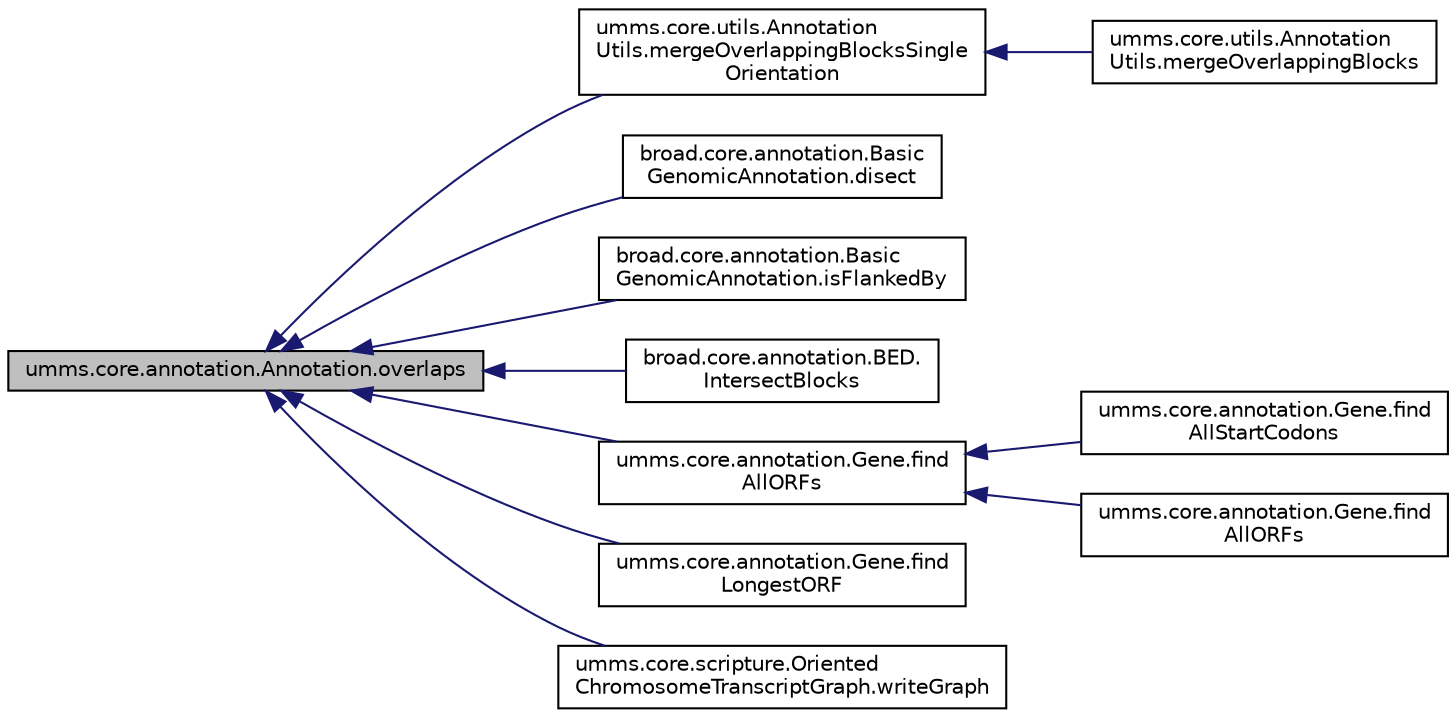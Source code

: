 digraph "umms.core.annotation.Annotation.overlaps"
{
  edge [fontname="Helvetica",fontsize="10",labelfontname="Helvetica",labelfontsize="10"];
  node [fontname="Helvetica",fontsize="10",shape=record];
  rankdir="LR";
  Node1 [label="umms.core.annotation.Annotation.overlaps",height=0.2,width=0.4,color="black", fillcolor="grey75", style="filled" fontcolor="black"];
  Node1 -> Node2 [dir="back",color="midnightblue",fontsize="10",style="solid"];
  Node2 [label="umms.core.utils.Annotation\lUtils.mergeOverlappingBlocksSingle\lOrientation",height=0.2,width=0.4,color="black", fillcolor="white", style="filled",URL="$classumms_1_1core_1_1utils_1_1_annotation_utils.html#a73c090856164c0c8917b1dad326e515f"];
  Node2 -> Node3 [dir="back",color="midnightblue",fontsize="10",style="solid"];
  Node3 [label="umms.core.utils.Annotation\lUtils.mergeOverlappingBlocks",height=0.2,width=0.4,color="black", fillcolor="white", style="filled",URL="$classumms_1_1core_1_1utils_1_1_annotation_utils.html#afa2cbf048459a0670cccff99e9140b6e"];
  Node1 -> Node4 [dir="back",color="midnightblue",fontsize="10",style="solid"];
  Node4 [label="broad.core.annotation.Basic\lGenomicAnnotation.disect",height=0.2,width=0.4,color="black", fillcolor="white", style="filled",URL="$classbroad_1_1core_1_1annotation_1_1_basic_genomic_annotation.html#a84d5b1f3fb2649e5ea53442edebd65b3"];
  Node1 -> Node5 [dir="back",color="midnightblue",fontsize="10",style="solid"];
  Node5 [label="broad.core.annotation.Basic\lGenomicAnnotation.isFlankedBy",height=0.2,width=0.4,color="black", fillcolor="white", style="filled",URL="$classbroad_1_1core_1_1annotation_1_1_basic_genomic_annotation.html#a2b03867be090a45c5526631d5e661916"];
  Node1 -> Node6 [dir="back",color="midnightblue",fontsize="10",style="solid"];
  Node6 [label="broad.core.annotation.BED.\lIntersectBlocks",height=0.2,width=0.4,color="black", fillcolor="white", style="filled",URL="$classbroad_1_1core_1_1annotation_1_1_b_e_d.html#a300061669e13aa1072380dd85d1c5796"];
  Node1 -> Node7 [dir="back",color="midnightblue",fontsize="10",style="solid"];
  Node7 [label="umms.core.annotation.Gene.find\lAllORFs",height=0.2,width=0.4,color="black", fillcolor="white", style="filled",URL="$classumms_1_1core_1_1annotation_1_1_gene.html#a9ee9efb63f7d3cfd37e9f4300e026486"];
  Node7 -> Node8 [dir="back",color="midnightblue",fontsize="10",style="solid"];
  Node8 [label="umms.core.annotation.Gene.find\lAllStartCodons",height=0.2,width=0.4,color="black", fillcolor="white", style="filled",URL="$classumms_1_1core_1_1annotation_1_1_gene.html#aaea8a567b50a5856f3d1be57678cb8a0"];
  Node7 -> Node9 [dir="back",color="midnightblue",fontsize="10",style="solid"];
  Node9 [label="umms.core.annotation.Gene.find\lAllORFs",height=0.2,width=0.4,color="black", fillcolor="white", style="filled",URL="$classumms_1_1core_1_1annotation_1_1_gene.html#ac75924ad96922b01c085759027ee5785"];
  Node1 -> Node10 [dir="back",color="midnightblue",fontsize="10",style="solid"];
  Node10 [label="umms.core.annotation.Gene.find\lLongestORF",height=0.2,width=0.4,color="black", fillcolor="white", style="filled",URL="$classumms_1_1core_1_1annotation_1_1_gene.html#a7dd93cc2efc0a68674a9e88f3e6d9ac9"];
  Node1 -> Node11 [dir="back",color="midnightblue",fontsize="10",style="solid"];
  Node11 [label="umms.core.scripture.Oriented\lChromosomeTranscriptGraph.writeGraph",height=0.2,width=0.4,color="black", fillcolor="white", style="filled",URL="$classumms_1_1core_1_1scripture_1_1_oriented_chromosome_transcript_graph.html#a6c482f812c7d5dd219106fe0824fbf6e"];
}
